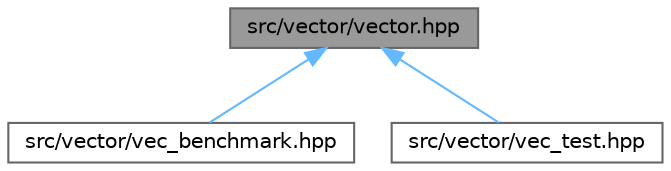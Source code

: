 digraph "src/vector/vector.hpp"
{
 // LATEX_PDF_SIZE
  bgcolor="transparent";
  edge [fontname=Helvetica,fontsize=10,labelfontname=Helvetica,labelfontsize=10];
  node [fontname=Helvetica,fontsize=10,shape=box,height=0.2,width=0.4];
  Node1 [label="src/vector/vector.hpp",height=0.2,width=0.4,color="gray40", fillcolor="grey60", style="filled", fontcolor="black",tooltip="A dynamic array-based vector container implementation."];
  Node1 -> Node2 [dir="back",color="steelblue1",style="solid"];
  Node2 [label="src/vector/vec_benchmark.hpp",height=0.2,width=0.4,color="grey40", fillcolor="white", style="filled",URL="$vec__benchmark_8hpp_source.html",tooltip=" "];
  Node1 -> Node3 [dir="back",color="steelblue1",style="solid"];
  Node3 [label="src/vector/vec_test.hpp",height=0.2,width=0.4,color="grey40", fillcolor="white", style="filled",URL="$vec__test_8hpp_source.html",tooltip=" "];
}
